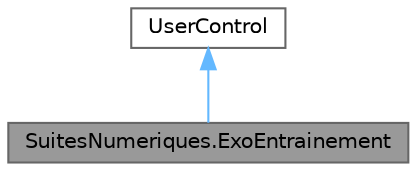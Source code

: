 digraph "SuitesNumeriques.ExoEntrainement"
{
 // LATEX_PDF_SIZE
  bgcolor="transparent";
  edge [fontname=Helvetica,fontsize=10,labelfontname=Helvetica,labelfontsize=10];
  node [fontname=Helvetica,fontsize=10,shape=box,height=0.2,width=0.4];
  Node1 [id="Node000001",label="SuitesNumeriques.ExoEntrainement",height=0.2,width=0.4,color="gray40", fillcolor="grey60", style="filled", fontcolor="black",tooltip="Classe gérant l'affichage d'un exercice d'entrainement."];
  Node2 -> Node1 [id="edge1_Node000001_Node000002",dir="back",color="steelblue1",style="solid",tooltip=" "];
  Node2 [id="Node000002",label="UserControl",height=0.2,width=0.4,color="gray40", fillcolor="white", style="filled",tooltip=" "];
}
